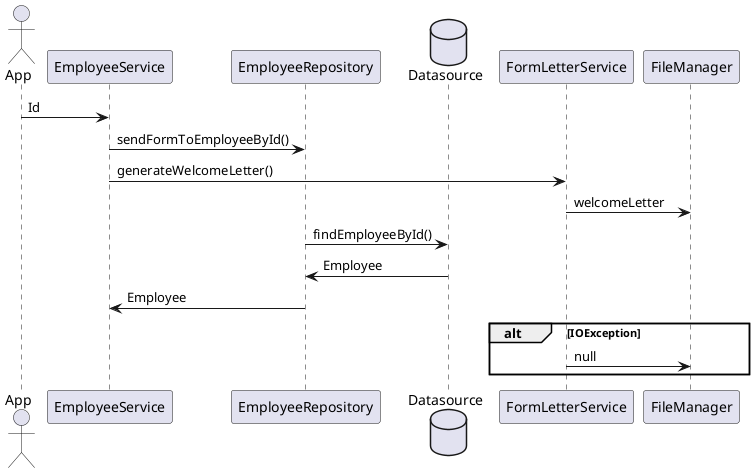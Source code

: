 @startuml

actor App
participant EmployeeService
participant EmployeeRepository
database Datasource
participant FormLetterService
participant FileManager

App -> EmployeeService: Id
EmployeeService -> EmployeeRepository: sendFormToEmployeeById()
EmployeeService -> FormLetterService: generateWelcomeLetter()
FormLetterService -> FileManager: welcomeLetter
EmployeeRepository -> Datasource: findEmployeeById()
EmployeeRepository <- Datasource: Employee
EmployeeRepository -> EmployeeService: Employee

alt IOException
FormLetterService -> FileManager: null
end


@enduml